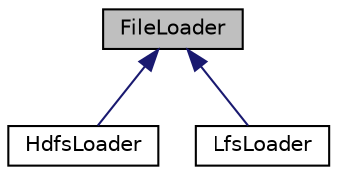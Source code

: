 digraph "FileLoader"
{
  edge [fontname="Helvetica",fontsize="10",labelfontname="Helvetica",labelfontsize="10"];
  node [fontname="Helvetica",fontsize="10",shape=record];
  Node1 [label="FileLoader",height=0.2,width=0.4,color="black", fillcolor="grey75", style="filled", fontcolor="black"];
  Node1 -> Node2 [dir="back",color="midnightblue",fontsize="10",style="solid"];
  Node2 [label="HdfsLoader",height=0.2,width=0.4,color="black", fillcolor="white", style="filled",URL="$classHdfsLoader.html"];
  Node1 -> Node3 [dir="back",color="midnightblue",fontsize="10",style="solid"];
  Node3 [label="LfsLoader",height=0.2,width=0.4,color="black", fillcolor="white", style="filled",URL="$classLfsLoader.html"];
}
